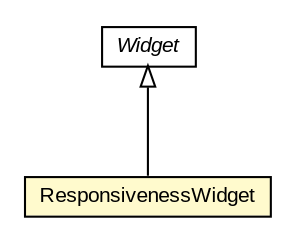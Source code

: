 #!/usr/local/bin/dot
#
# Class diagram 
# Generated by UMLGraph version 5.3 (http://www.umlgraph.org/)
#

digraph G {
	edge [fontname="arial",fontsize=10,labelfontname="arial",labelfontsize=10];
	node [fontname="arial",fontsize=10,shape=plaintext];
	nodesep=0.25;
	ranksep=0.5;
	// context.arch.widget.Widget
	c131908 [label=<<table title="context.arch.widget.Widget" border="0" cellborder="1" cellspacing="0" cellpadding="2" port="p" href="../../../widget/Widget.html">
		<tr><td><table border="0" cellspacing="0" cellpadding="1">
<tr><td align="center" balign="center"><font face="arial italic"> Widget </font></td></tr>
		</table></td></tr>
		</table>>, fontname="arial", fontcolor="black", fontsize=10.0];
	// context.arch.intelligibility.apps.imautostatus.ResponsivenessWidget
	c132125 [label=<<table title="context.arch.intelligibility.apps.imautostatus.ResponsivenessWidget" border="0" cellborder="1" cellspacing="0" cellpadding="2" port="p" bgcolor="lemonChiffon" href="./ResponsivenessWidget.html">
		<tr><td><table border="0" cellspacing="0" cellpadding="1">
<tr><td align="center" balign="center"> ResponsivenessWidget </td></tr>
		</table></td></tr>
		</table>>, fontname="arial", fontcolor="black", fontsize=10.0];
	//context.arch.intelligibility.apps.imautostatus.ResponsivenessWidget extends context.arch.widget.Widget
	c131908:p -> c132125:p [dir=back,arrowtail=empty];
}

